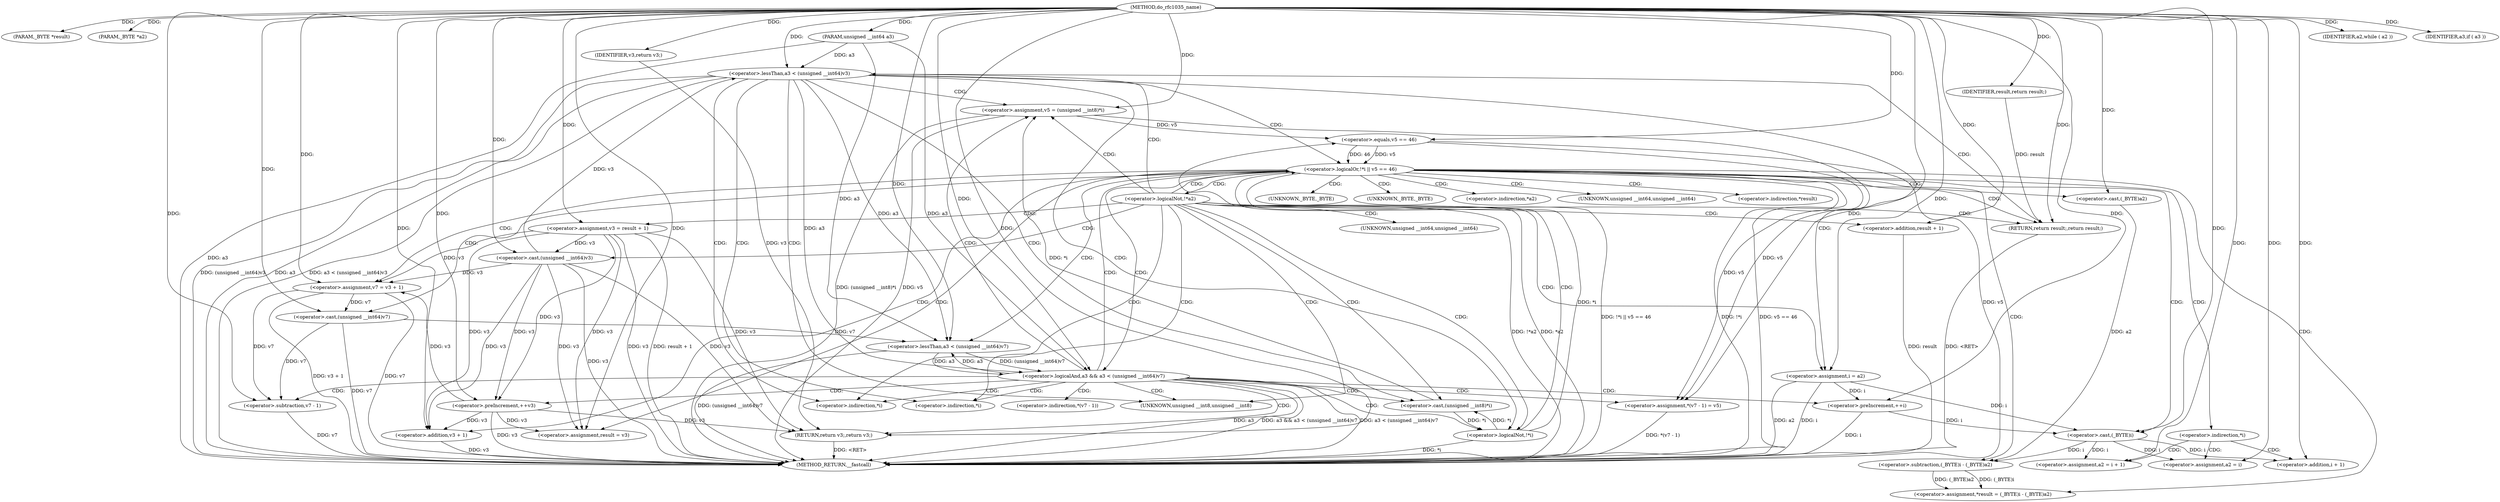 digraph do_rfc1035_name {  
"1000105" [label = "(METHOD,do_rfc1035_name)" ]
"1000209" [label = "(METHOD_RETURN,__fastcall)" ]
"1000106" [label = "(PARAM,_BYTE *result)" ]
"1000107" [label = "(PARAM,_BYTE *a2)" ]
"1000108" [label = "(PARAM,unsigned __int64 a3)" ]
"1000115" [label = "(IDENTIFIER,a2,while ( a2 ))" ]
"1000118" [label = "(<operator>.logicalNot,!*a2)" ]
"1000122" [label = "(<operator>.assignment,v3 = result + 1)" ]
"1000124" [label = "(<operator>.addition,result + 1)" ]
"1000128" [label = "(IDENTIFIER,a3,if ( a3 ))" ]
"1000131" [label = "(<operator>.lessThan,a3 < (unsigned __int64)v3)" ]
"1000133" [label = "(<operator>.cast,(unsigned __int64)v3)" ]
"1000138" [label = "(<operator>.assignment,i = a2)" ]
"1000141" [label = "(<operator>.preIncrement,++i)" ]
"1000144" [label = "(<operator>.assignment,v5 = (unsigned __int8)*i)" ]
"1000146" [label = "(<operator>.cast,(unsigned __int8)*i)" ]
"1000151" [label = "(<operator>.logicalOr,!*i || v5 == 46)" ]
"1000152" [label = "(<operator>.logicalNot,!*i)" ]
"1000155" [label = "(<operator>.equals,v5 == 46)" ]
"1000159" [label = "(<operator>.assignment,v7 = v3 + 1)" ]
"1000161" [label = "(<operator>.addition,v3 + 1)" ]
"1000165" [label = "(<operator>.logicalAnd,a3 && a3 < (unsigned __int64)v7)" ]
"1000167" [label = "(<operator>.lessThan,a3 < (unsigned __int64)v7)" ]
"1000169" [label = "(<operator>.cast,(unsigned __int64)v7)" ]
"1000172" [label = "(RETURN,return v3;,return v3;)" ]
"1000173" [label = "(IDENTIFIER,v3,return v3;)" ]
"1000174" [label = "(<operator>.preIncrement,++v3)" ]
"1000176" [label = "(<operator>.assignment,*(v7 - 1) = v5)" ]
"1000178" [label = "(<operator>.subtraction,v7 - 1)" ]
"1000182" [label = "(<operator>.assignment,*result = (_BYTE)i - (_BYTE)a2)" ]
"1000185" [label = "(<operator>.subtraction,(_BYTE)i - (_BYTE)a2)" ]
"1000186" [label = "(<operator>.cast,(_BYTE)i)" ]
"1000189" [label = "(<operator>.cast,(_BYTE)a2)" ]
"1000192" [label = "(<operator>.assignment,result = v3)" ]
"1000198" [label = "(<operator>.assignment,a2 = i + 1)" ]
"1000200" [label = "(<operator>.addition,i + 1)" ]
"1000204" [label = "(<operator>.assignment,a2 = i)" ]
"1000207" [label = "(RETURN,return result;,return result;)" ]
"1000208" [label = "(IDENTIFIER,result,return result;)" ]
"1000119" [label = "(<operator>.indirection,*a2)" ]
"1000134" [label = "(UNKNOWN,unsigned __int64,unsigned __int64)" ]
"1000147" [label = "(UNKNOWN,unsigned __int8,unsigned __int8)" ]
"1000148" [label = "(<operator>.indirection,*i)" ]
"1000153" [label = "(<operator>.indirection,*i)" ]
"1000170" [label = "(UNKNOWN,unsigned __int64,unsigned __int64)" ]
"1000177" [label = "(<operator>.indirection,*(v7 - 1))" ]
"1000183" [label = "(<operator>.indirection,*result)" ]
"1000187" [label = "(UNKNOWN,_BYTE,_BYTE)" ]
"1000190" [label = "(UNKNOWN,_BYTE,_BYTE)" ]
"1000196" [label = "(<operator>.indirection,*i)" ]
  "1000165" -> "1000209"  [ label = "DDG: a3 < (unsigned __int64)v7"] 
  "1000138" -> "1000209"  [ label = "DDG: i"] 
  "1000165" -> "1000209"  [ label = "DDG: a3"] 
  "1000151" -> "1000209"  [ label = "DDG: !*i"] 
  "1000118" -> "1000209"  [ label = "DDG: *a2"] 
  "1000151" -> "1000209"  [ label = "DDG: v5 == 46"] 
  "1000131" -> "1000209"  [ label = "DDG: a3 < (unsigned __int64)v3"] 
  "1000169" -> "1000209"  [ label = "DDG: v7"] 
  "1000155" -> "1000209"  [ label = "DDG: v5"] 
  "1000159" -> "1000209"  [ label = "DDG: v7"] 
  "1000174" -> "1000209"  [ label = "DDG: v3"] 
  "1000159" -> "1000209"  [ label = "DDG: v3 + 1"] 
  "1000122" -> "1000209"  [ label = "DDG: result + 1"] 
  "1000118" -> "1000209"  [ label = "DDG: !*a2"] 
  "1000141" -> "1000209"  [ label = "DDG: i"] 
  "1000152" -> "1000209"  [ label = "DDG: *i"] 
  "1000131" -> "1000209"  [ label = "DDG: (unsigned __int64)v3"] 
  "1000133" -> "1000209"  [ label = "DDG: v3"] 
  "1000124" -> "1000209"  [ label = "DDG: result"] 
  "1000176" -> "1000209"  [ label = "DDG: *(v7 - 1)"] 
  "1000178" -> "1000209"  [ label = "DDG: v7"] 
  "1000167" -> "1000209"  [ label = "DDG: (unsigned __int64)v7"] 
  "1000138" -> "1000209"  [ label = "DDG: a2"] 
  "1000144" -> "1000209"  [ label = "DDG: v5"] 
  "1000144" -> "1000209"  [ label = "DDG: (unsigned __int8)*i"] 
  "1000122" -> "1000209"  [ label = "DDG: v3"] 
  "1000108" -> "1000209"  [ label = "DDG: a3"] 
  "1000165" -> "1000209"  [ label = "DDG: a3 && a3 < (unsigned __int64)v7"] 
  "1000161" -> "1000209"  [ label = "DDG: v3"] 
  "1000151" -> "1000209"  [ label = "DDG: !*i || v5 == 46"] 
  "1000131" -> "1000209"  [ label = "DDG: a3"] 
  "1000207" -> "1000209"  [ label = "DDG: <RET>"] 
  "1000172" -> "1000209"  [ label = "DDG: <RET>"] 
  "1000105" -> "1000106"  [ label = "DDG: "] 
  "1000105" -> "1000107"  [ label = "DDG: "] 
  "1000105" -> "1000108"  [ label = "DDG: "] 
  "1000105" -> "1000115"  [ label = "DDG: "] 
  "1000105" -> "1000122"  [ label = "DDG: "] 
  "1000105" -> "1000124"  [ label = "DDG: "] 
  "1000105" -> "1000128"  [ label = "DDG: "] 
  "1000108" -> "1000131"  [ label = "DDG: a3"] 
  "1000105" -> "1000131"  [ label = "DDG: "] 
  "1000133" -> "1000131"  [ label = "DDG: v3"] 
  "1000122" -> "1000133"  [ label = "DDG: v3"] 
  "1000105" -> "1000133"  [ label = "DDG: "] 
  "1000105" -> "1000138"  [ label = "DDG: "] 
  "1000138" -> "1000141"  [ label = "DDG: i"] 
  "1000105" -> "1000141"  [ label = "DDG: "] 
  "1000146" -> "1000144"  [ label = "DDG: *i"] 
  "1000105" -> "1000144"  [ label = "DDG: "] 
  "1000152" -> "1000146"  [ label = "DDG: *i"] 
  "1000152" -> "1000151"  [ label = "DDG: *i"] 
  "1000146" -> "1000152"  [ label = "DDG: *i"] 
  "1000155" -> "1000151"  [ label = "DDG: v5"] 
  "1000155" -> "1000151"  [ label = "DDG: 46"] 
  "1000144" -> "1000155"  [ label = "DDG: v5"] 
  "1000105" -> "1000155"  [ label = "DDG: "] 
  "1000133" -> "1000159"  [ label = "DDG: v3"] 
  "1000174" -> "1000159"  [ label = "DDG: v3"] 
  "1000122" -> "1000159"  [ label = "DDG: v3"] 
  "1000105" -> "1000159"  [ label = "DDG: "] 
  "1000133" -> "1000161"  [ label = "DDG: v3"] 
  "1000174" -> "1000161"  [ label = "DDG: v3"] 
  "1000122" -> "1000161"  [ label = "DDG: v3"] 
  "1000105" -> "1000161"  [ label = "DDG: "] 
  "1000167" -> "1000165"  [ label = "DDG: a3"] 
  "1000131" -> "1000165"  [ label = "DDG: a3"] 
  "1000108" -> "1000165"  [ label = "DDG: a3"] 
  "1000105" -> "1000165"  [ label = "DDG: "] 
  "1000167" -> "1000165"  [ label = "DDG: (unsigned __int64)v7"] 
  "1000165" -> "1000167"  [ label = "DDG: a3"] 
  "1000131" -> "1000167"  [ label = "DDG: a3"] 
  "1000108" -> "1000167"  [ label = "DDG: a3"] 
  "1000105" -> "1000167"  [ label = "DDG: "] 
  "1000169" -> "1000167"  [ label = "DDG: v7"] 
  "1000159" -> "1000169"  [ label = "DDG: v7"] 
  "1000105" -> "1000169"  [ label = "DDG: "] 
  "1000173" -> "1000172"  [ label = "DDG: v3"] 
  "1000133" -> "1000172"  [ label = "DDG: v3"] 
  "1000174" -> "1000172"  [ label = "DDG: v3"] 
  "1000122" -> "1000172"  [ label = "DDG: v3"] 
  "1000105" -> "1000172"  [ label = "DDG: "] 
  "1000105" -> "1000173"  [ label = "DDG: "] 
  "1000105" -> "1000174"  [ label = "DDG: "] 
  "1000133" -> "1000174"  [ label = "DDG: v3"] 
  "1000122" -> "1000174"  [ label = "DDG: v3"] 
  "1000155" -> "1000176"  [ label = "DDG: v5"] 
  "1000144" -> "1000176"  [ label = "DDG: v5"] 
  "1000105" -> "1000176"  [ label = "DDG: "] 
  "1000169" -> "1000178"  [ label = "DDG: v7"] 
  "1000159" -> "1000178"  [ label = "DDG: v7"] 
  "1000105" -> "1000178"  [ label = "DDG: "] 
  "1000185" -> "1000182"  [ label = "DDG: (_BYTE)i"] 
  "1000185" -> "1000182"  [ label = "DDG: (_BYTE)a2"] 
  "1000186" -> "1000185"  [ label = "DDG: i"] 
  "1000138" -> "1000186"  [ label = "DDG: i"] 
  "1000141" -> "1000186"  [ label = "DDG: i"] 
  "1000105" -> "1000186"  [ label = "DDG: "] 
  "1000189" -> "1000185"  [ label = "DDG: a2"] 
  "1000105" -> "1000189"  [ label = "DDG: "] 
  "1000133" -> "1000192"  [ label = "DDG: v3"] 
  "1000174" -> "1000192"  [ label = "DDG: v3"] 
  "1000122" -> "1000192"  [ label = "DDG: v3"] 
  "1000105" -> "1000192"  [ label = "DDG: "] 
  "1000186" -> "1000198"  [ label = "DDG: i"] 
  "1000105" -> "1000198"  [ label = "DDG: "] 
  "1000186" -> "1000200"  [ label = "DDG: i"] 
  "1000105" -> "1000200"  [ label = "DDG: "] 
  "1000186" -> "1000204"  [ label = "DDG: i"] 
  "1000105" -> "1000204"  [ label = "DDG: "] 
  "1000208" -> "1000207"  [ label = "DDG: result"] 
  "1000105" -> "1000207"  [ label = "DDG: "] 
  "1000105" -> "1000208"  [ label = "DDG: "] 
  "1000118" -> "1000207"  [ label = "CDG: "] 
  "1000118" -> "1000124"  [ label = "CDG: "] 
  "1000118" -> "1000122"  [ label = "CDG: "] 
  "1000118" -> "1000144"  [ label = "CDG: "] 
  "1000118" -> "1000138"  [ label = "CDG: "] 
  "1000118" -> "1000134"  [ label = "CDG: "] 
  "1000118" -> "1000133"  [ label = "CDG: "] 
  "1000118" -> "1000131"  [ label = "CDG: "] 
  "1000118" -> "1000153"  [ label = "CDG: "] 
  "1000118" -> "1000152"  [ label = "CDG: "] 
  "1000118" -> "1000151"  [ label = "CDG: "] 
  "1000118" -> "1000148"  [ label = "CDG: "] 
  "1000118" -> "1000147"  [ label = "CDG: "] 
  "1000118" -> "1000146"  [ label = "CDG: "] 
  "1000131" -> "1000207"  [ label = "CDG: "] 
  "1000131" -> "1000144"  [ label = "CDG: "] 
  "1000131" -> "1000138"  [ label = "CDG: "] 
  "1000131" -> "1000153"  [ label = "CDG: "] 
  "1000131" -> "1000152"  [ label = "CDG: "] 
  "1000131" -> "1000151"  [ label = "CDG: "] 
  "1000131" -> "1000148"  [ label = "CDG: "] 
  "1000131" -> "1000147"  [ label = "CDG: "] 
  "1000131" -> "1000146"  [ label = "CDG: "] 
  "1000151" -> "1000165"  [ label = "CDG: "] 
  "1000151" -> "1000161"  [ label = "CDG: "] 
  "1000151" -> "1000159"  [ label = "CDG: "] 
  "1000151" -> "1000170"  [ label = "CDG: "] 
  "1000151" -> "1000169"  [ label = "CDG: "] 
  "1000151" -> "1000167"  [ label = "CDG: "] 
  "1000151" -> "1000192"  [ label = "CDG: "] 
  "1000151" -> "1000190"  [ label = "CDG: "] 
  "1000151" -> "1000189"  [ label = "CDG: "] 
  "1000151" -> "1000187"  [ label = "CDG: "] 
  "1000151" -> "1000186"  [ label = "CDG: "] 
  "1000151" -> "1000185"  [ label = "CDG: "] 
  "1000151" -> "1000183"  [ label = "CDG: "] 
  "1000151" -> "1000182"  [ label = "CDG: "] 
  "1000151" -> "1000207"  [ label = "CDG: "] 
  "1000151" -> "1000196"  [ label = "CDG: "] 
  "1000151" -> "1000119"  [ label = "CDG: "] 
  "1000151" -> "1000118"  [ label = "CDG: "] 
  "1000152" -> "1000155"  [ label = "CDG: "] 
  "1000165" -> "1000176"  [ label = "CDG: "] 
  "1000165" -> "1000174"  [ label = "CDG: "] 
  "1000165" -> "1000172"  [ label = "CDG: "] 
  "1000165" -> "1000178"  [ label = "CDG: "] 
  "1000165" -> "1000177"  [ label = "CDG: "] 
  "1000165" -> "1000144"  [ label = "CDG: "] 
  "1000165" -> "1000141"  [ label = "CDG: "] 
  "1000165" -> "1000153"  [ label = "CDG: "] 
  "1000165" -> "1000152"  [ label = "CDG: "] 
  "1000165" -> "1000151"  [ label = "CDG: "] 
  "1000165" -> "1000148"  [ label = "CDG: "] 
  "1000165" -> "1000147"  [ label = "CDG: "] 
  "1000165" -> "1000146"  [ label = "CDG: "] 
  "1000196" -> "1000204"  [ label = "CDG: "] 
  "1000196" -> "1000200"  [ label = "CDG: "] 
  "1000196" -> "1000198"  [ label = "CDG: "] 
}
